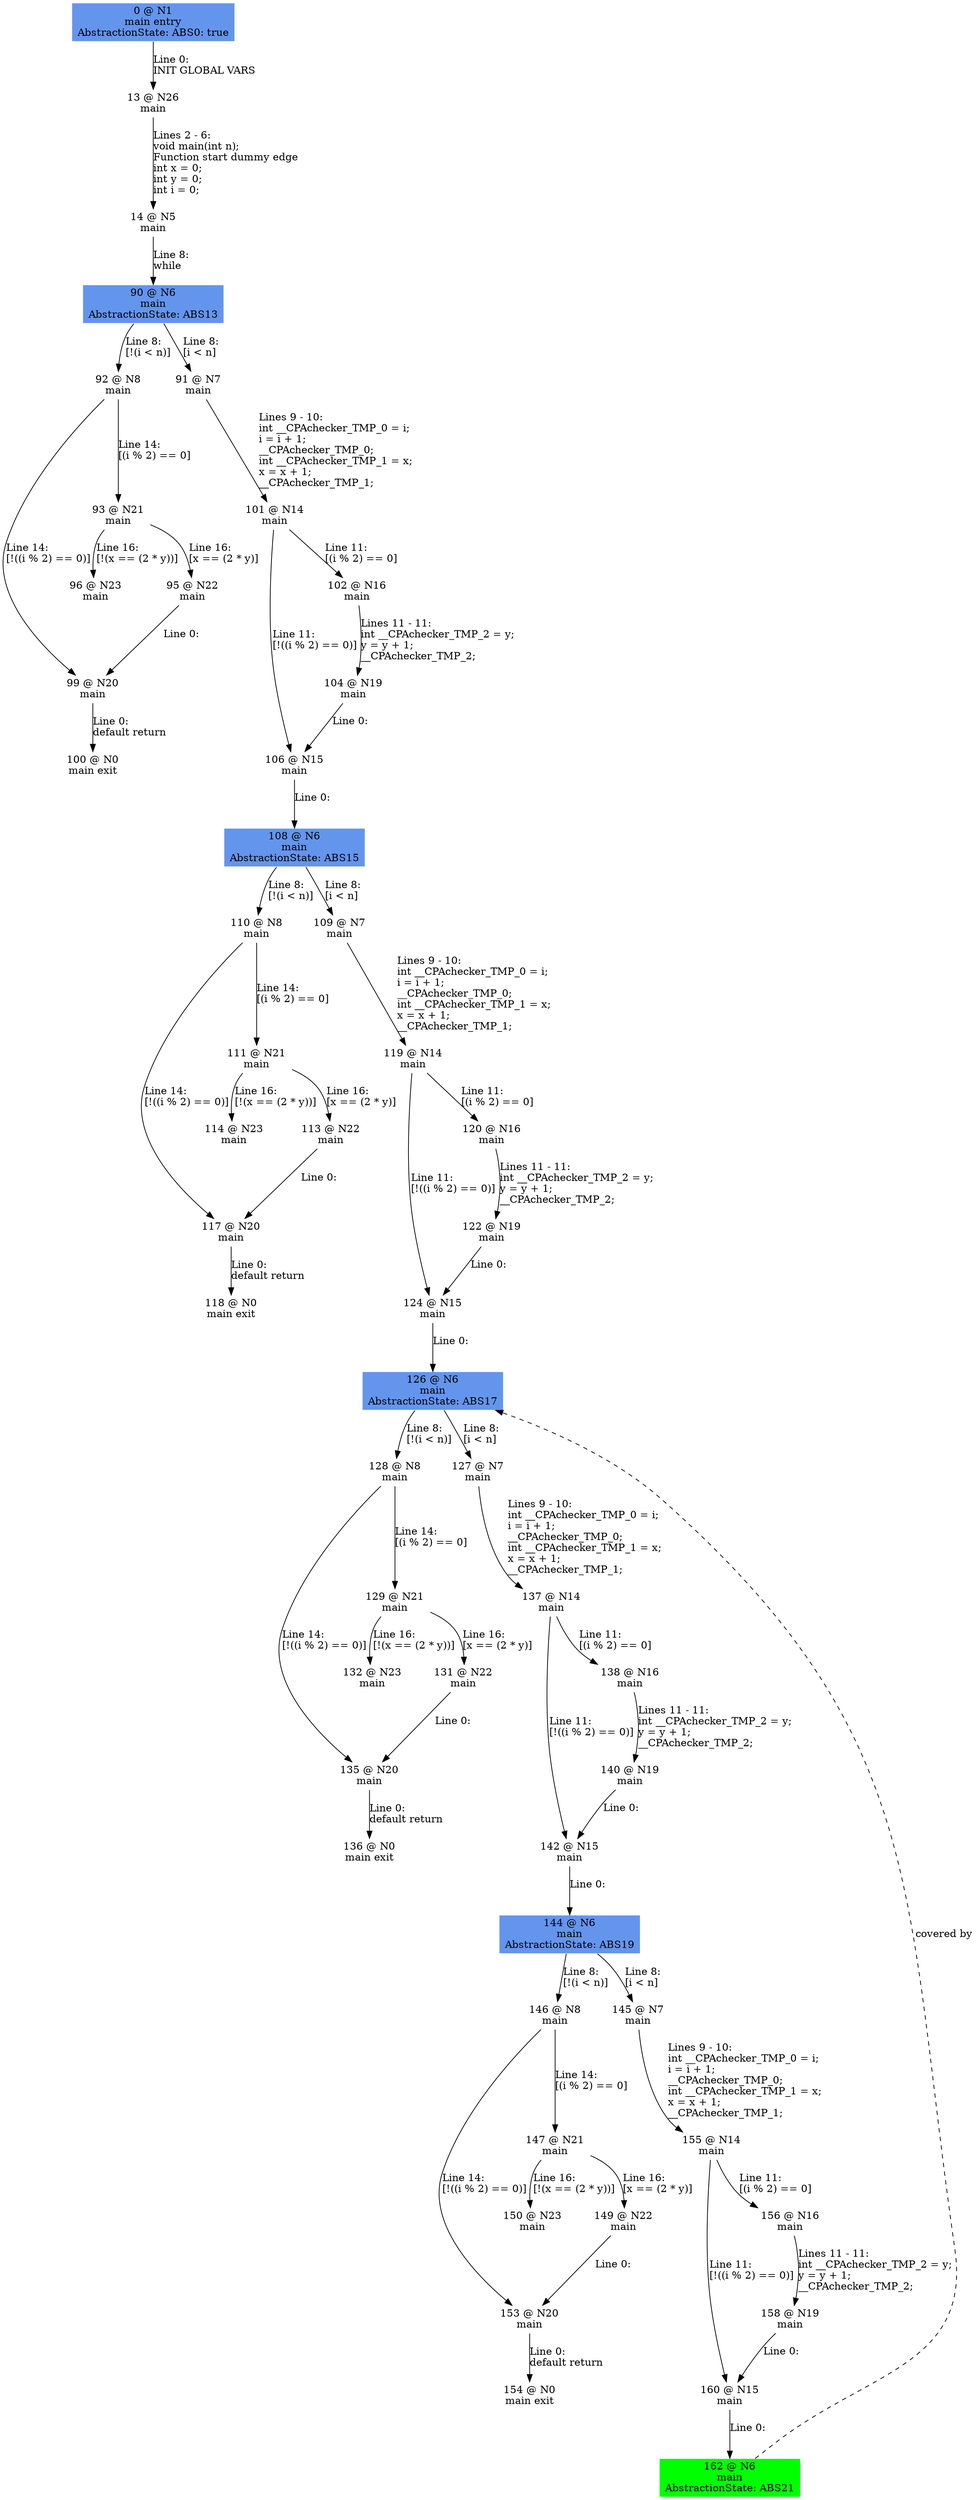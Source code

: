 digraph ARG {
node [style="filled" shape="box" color="white"]
0 [fillcolor="cornflowerblue" label="0 @ N1\nmain entry\nAbstractionState: ABS0: true\n" id="0"]
13 [label="13 @ N26\nmain\n" id="13"]
14 [label="14 @ N5\nmain\n" id="14"]
90 [fillcolor="cornflowerblue" label="90 @ N6\nmain\nAbstractionState: ABS13\n" id="90"]
92 [label="92 @ N8\nmain\n" id="92"]
99 [label="99 @ N20\nmain\n" id="99"]
100 [label="100 @ N0\nmain exit\n" id="100"]
93 [label="93 @ N21\nmain\n" id="93"]
96 [label="96 @ N23\nmain\n" id="96"]
95 [label="95 @ N22\nmain\n" id="95"]
91 [label="91 @ N7\nmain\n" id="91"]
101 [label="101 @ N14\nmain\n" id="101"]
106 [label="106 @ N15\nmain\n" id="106"]
108 [fillcolor="cornflowerblue" label="108 @ N6\nmain\nAbstractionState: ABS15\n" id="108"]
110 [label="110 @ N8\nmain\n" id="110"]
117 [label="117 @ N20\nmain\n" id="117"]
118 [label="118 @ N0\nmain exit\n" id="118"]
111 [label="111 @ N21\nmain\n" id="111"]
114 [label="114 @ N23\nmain\n" id="114"]
113 [label="113 @ N22\nmain\n" id="113"]
109 [label="109 @ N7\nmain\n" id="109"]
119 [label="119 @ N14\nmain\n" id="119"]
124 [label="124 @ N15\nmain\n" id="124"]
126 [fillcolor="cornflowerblue" label="126 @ N6\nmain\nAbstractionState: ABS17\n" id="126"]
128 [label="128 @ N8\nmain\n" id="128"]
135 [label="135 @ N20\nmain\n" id="135"]
136 [label="136 @ N0\nmain exit\n" id="136"]
129 [label="129 @ N21\nmain\n" id="129"]
132 [label="132 @ N23\nmain\n" id="132"]
131 [label="131 @ N22\nmain\n" id="131"]
127 [label="127 @ N7\nmain\n" id="127"]
137 [label="137 @ N14\nmain\n" id="137"]
142 [label="142 @ N15\nmain\n" id="142"]
144 [fillcolor="cornflowerblue" label="144 @ N6\nmain\nAbstractionState: ABS19\n" id="144"]
146 [label="146 @ N8\nmain\n" id="146"]
153 [label="153 @ N20\nmain\n" id="153"]
154 [label="154 @ N0\nmain exit\n" id="154"]
147 [label="147 @ N21\nmain\n" id="147"]
150 [label="150 @ N23\nmain\n" id="150"]
149 [label="149 @ N22\nmain\n" id="149"]
145 [label="145 @ N7\nmain\n" id="145"]
155 [label="155 @ N14\nmain\n" id="155"]
160 [label="160 @ N15\nmain\n" id="160"]
162 [fillcolor="green" label="162 @ N6\nmain\nAbstractionState: ABS21\n" id="162"]
156 [label="156 @ N16\nmain\n" id="156"]
158 [label="158 @ N19\nmain\n" id="158"]
138 [label="138 @ N16\nmain\n" id="138"]
140 [label="140 @ N19\nmain\n" id="140"]
120 [label="120 @ N16\nmain\n" id="120"]
122 [label="122 @ N19\nmain\n" id="122"]
102 [label="102 @ N16\nmain\n" id="102"]
104 [label="104 @ N19\nmain\n" id="104"]
0 -> 13 [label="Line 0: \lINIT GLOBAL VARS\l" id="0 -> 13"]
13 -> 14 [label="Lines 2 - 6: \lvoid main(int n);\lFunction start dummy edge\lint x = 0;\lint y = 0;\lint i = 0;\l" id="13 -> 14"]
14 -> 90 [label="Line 8: \lwhile\l" id="14 -> 90"]
90 -> 91 [label="Line 8: \l[i < n]\l" id="90 -> 91"]
90 -> 92 [label="Line 8: \l[!(i < n)]\l" id="90 -> 92"]
92 -> 93 [label="Line 14: \l[(i % 2) == 0]\l" id="92 -> 93"]
92 -> 99 [label="Line 14: \l[!((i % 2) == 0)]\l" id="92 -> 99"]
99 -> 100 [label="Line 0: \ldefault return\l" id="99 -> 100"]
93 -> 95 [label="Line 16: \l[x == (2 * y)]\l" id="93 -> 95"]
93 -> 96 [label="Line 16: \l[!(x == (2 * y))]\l" id="93 -> 96"]
95 -> 99 [label="Line 0: \l\l" id="95 -> 99"]
91 -> 101 [label="Lines 9 - 10: \lint __CPAchecker_TMP_0 = i;\li = i + 1;\l__CPAchecker_TMP_0;\lint __CPAchecker_TMP_1 = x;\lx = x + 1;\l__CPAchecker_TMP_1;\l" id="91 -> 101"]
101 -> 102 [label="Line 11: \l[(i % 2) == 0]\l" id="101 -> 102"]
101 -> 106 [label="Line 11: \l[!((i % 2) == 0)]\l" id="101 -> 106"]
106 -> 108 [label="Line 0: \l\l" id="106 -> 108"]
108 -> 109 [label="Line 8: \l[i < n]\l" id="108 -> 109"]
108 -> 110 [label="Line 8: \l[!(i < n)]\l" id="108 -> 110"]
110 -> 111 [label="Line 14: \l[(i % 2) == 0]\l" id="110 -> 111"]
110 -> 117 [label="Line 14: \l[!((i % 2) == 0)]\l" id="110 -> 117"]
117 -> 118 [label="Line 0: \ldefault return\l" id="117 -> 118"]
111 -> 113 [label="Line 16: \l[x == (2 * y)]\l" id="111 -> 113"]
111 -> 114 [label="Line 16: \l[!(x == (2 * y))]\l" id="111 -> 114"]
113 -> 117 [label="Line 0: \l\l" id="113 -> 117"]
109 -> 119 [label="Lines 9 - 10: \lint __CPAchecker_TMP_0 = i;\li = i + 1;\l__CPAchecker_TMP_0;\lint __CPAchecker_TMP_1 = x;\lx = x + 1;\l__CPAchecker_TMP_1;\l" id="109 -> 119"]
119 -> 120 [label="Line 11: \l[(i % 2) == 0]\l" id="119 -> 120"]
119 -> 124 [label="Line 11: \l[!((i % 2) == 0)]\l" id="119 -> 124"]
124 -> 126 [label="Line 0: \l\l" id="124 -> 126"]
162 -> 126 [style="dashed" weight="0" label="covered by"]
126 -> 127 [label="Line 8: \l[i < n]\l" id="126 -> 127"]
126 -> 128 [label="Line 8: \l[!(i < n)]\l" id="126 -> 128"]
128 -> 129 [label="Line 14: \l[(i % 2) == 0]\l" id="128 -> 129"]
128 -> 135 [label="Line 14: \l[!((i % 2) == 0)]\l" id="128 -> 135"]
135 -> 136 [label="Line 0: \ldefault return\l" id="135 -> 136"]
129 -> 131 [label="Line 16: \l[x == (2 * y)]\l" id="129 -> 131"]
129 -> 132 [label="Line 16: \l[!(x == (2 * y))]\l" id="129 -> 132"]
131 -> 135 [label="Line 0: \l\l" id="131 -> 135"]
127 -> 137 [label="Lines 9 - 10: \lint __CPAchecker_TMP_0 = i;\li = i + 1;\l__CPAchecker_TMP_0;\lint __CPAchecker_TMP_1 = x;\lx = x + 1;\l__CPAchecker_TMP_1;\l" id="127 -> 137"]
137 -> 138 [label="Line 11: \l[(i % 2) == 0]\l" id="137 -> 138"]
137 -> 142 [label="Line 11: \l[!((i % 2) == 0)]\l" id="137 -> 142"]
142 -> 144 [label="Line 0: \l\l" id="142 -> 144"]
144 -> 145 [label="Line 8: \l[i < n]\l" id="144 -> 145"]
144 -> 146 [label="Line 8: \l[!(i < n)]\l" id="144 -> 146"]
146 -> 147 [label="Line 14: \l[(i % 2) == 0]\l" id="146 -> 147"]
146 -> 153 [label="Line 14: \l[!((i % 2) == 0)]\l" id="146 -> 153"]
153 -> 154 [label="Line 0: \ldefault return\l" id="153 -> 154"]
147 -> 149 [label="Line 16: \l[x == (2 * y)]\l" id="147 -> 149"]
147 -> 150 [label="Line 16: \l[!(x == (2 * y))]\l" id="147 -> 150"]
149 -> 153 [label="Line 0: \l\l" id="149 -> 153"]
145 -> 155 [label="Lines 9 - 10: \lint __CPAchecker_TMP_0 = i;\li = i + 1;\l__CPAchecker_TMP_0;\lint __CPAchecker_TMP_1 = x;\lx = x + 1;\l__CPAchecker_TMP_1;\l" id="145 -> 155"]
155 -> 156 [label="Line 11: \l[(i % 2) == 0]\l" id="155 -> 156"]
155 -> 160 [label="Line 11: \l[!((i % 2) == 0)]\l" id="155 -> 160"]
160 -> 162 [label="Line 0: \l\l" id="160 -> 162"]
156 -> 158 [label="Lines 11 - 11: \lint __CPAchecker_TMP_2 = y;\ly = y + 1;\l__CPAchecker_TMP_2;\l" id="156 -> 158"]
158 -> 160 [label="Line 0: \l\l" id="158 -> 160"]
138 -> 140 [label="Lines 11 - 11: \lint __CPAchecker_TMP_2 = y;\ly = y + 1;\l__CPAchecker_TMP_2;\l" id="138 -> 140"]
140 -> 142 [label="Line 0: \l\l" id="140 -> 142"]
120 -> 122 [label="Lines 11 - 11: \lint __CPAchecker_TMP_2 = y;\ly = y + 1;\l__CPAchecker_TMP_2;\l" id="120 -> 122"]
122 -> 124 [label="Line 0: \l\l" id="122 -> 124"]
102 -> 104 [label="Lines 11 - 11: \lint __CPAchecker_TMP_2 = y;\ly = y + 1;\l__CPAchecker_TMP_2;\l" id="102 -> 104"]
104 -> 106 [label="Line 0: \l\l" id="104 -> 106"]
}
